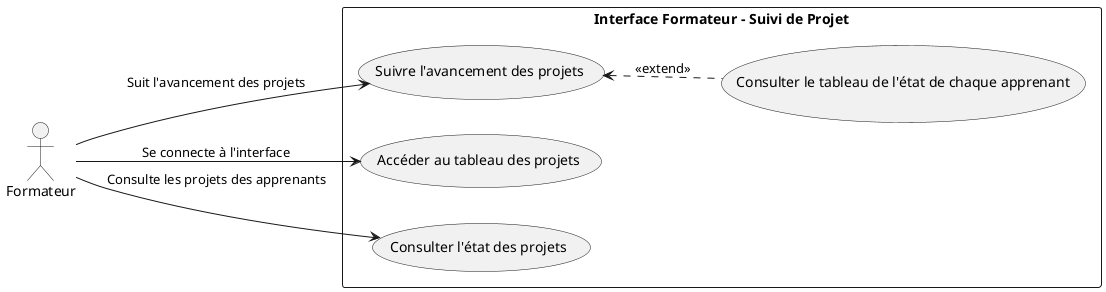 @startuml
left to right direction

actor Formateur

rectangle "Interface Formateur - Suivi de Projet" {
  usecase "Accéder au tableau des projets" as UC1
  usecase "Consulter l'état des projets" as UC2
  usecase "Suivre l'avancement des projets" as UC3
  usecase "Consulter le tableau de l'état de chaque apprenant" as UC4
}

Formateur --> UC1 : Se connecte à l'interface
Formateur --> UC2 : Consulte les projets des apprenants
Formateur --> UC3 : Suit l'avancement des projets
UC4 .u.> UC3 : <<extend>>
@enduml

